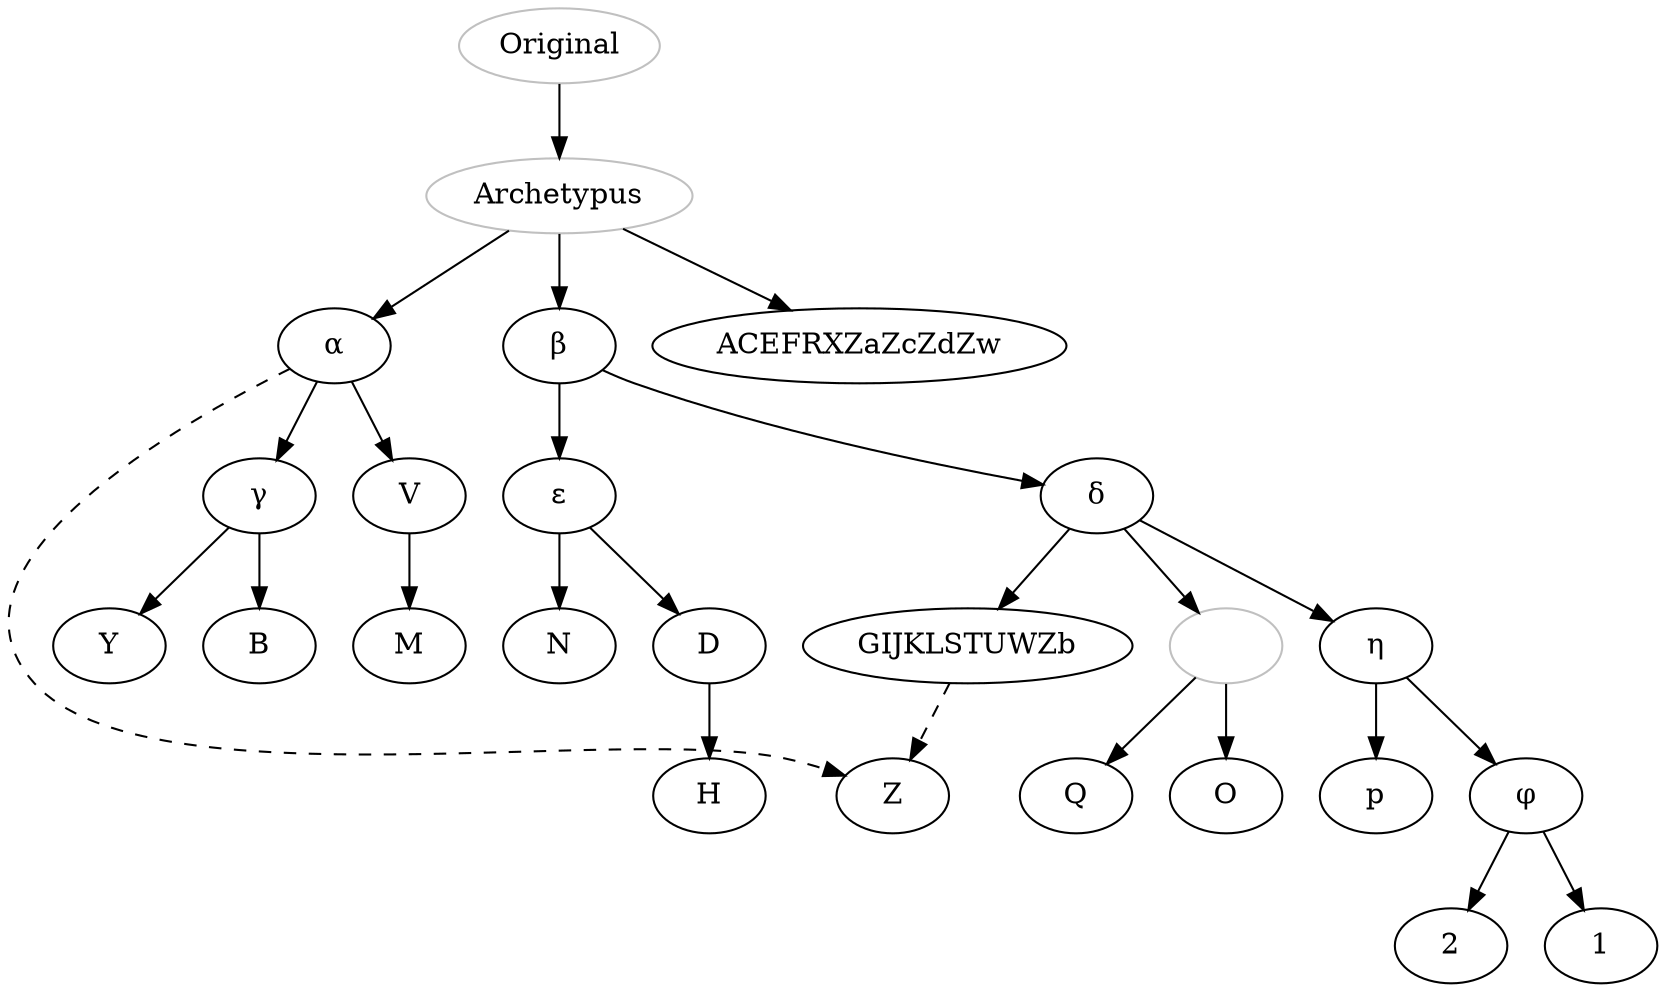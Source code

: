 digraph {
    Original -> Archetypus
    Original[color="grey"]
    Archetypus[color="grey"]

    Archetypus -> LinieAlpha
    LinieAlpha[label="α"]
    
    LinieAlpha -> V
    V -> M
    LinieAlpha -> Z[style=dashed]
    LinieAlpha -> Gamma 
    Gamma[label="γ"]
    Gamma -> Ypsilon
    Ypsilon[label="Y"]
    Gamma -> B 

    Archetypus -> LinieBeta
    LinieBeta[label="β"]
    LinieBeta -> Epsilon
    Epsilon[label="ε"]
    Epsilon -> D
    D -> H 
    Epsilon -> N 
    LinieBeta -> Delta
    Delta[label="δ"]
    Delta -> QO
    QO[label="", color="grey"]
    QO -> Q
    QO -> O 
    Delta -> GIJKLSTUWZb
    GIJKLSTUWZb -> Z[style=dashed]
    Delta -> Eta
    Eta[label="η"]
    Eta -> Phi
    Phi[label="φ"]
    Phi -> 2
    Phi -> 1 
    Eta -> p 

    Archetypus -> LinieGamma
    LinieGamma[label="ACEFRXZaZcZdZw"]

}